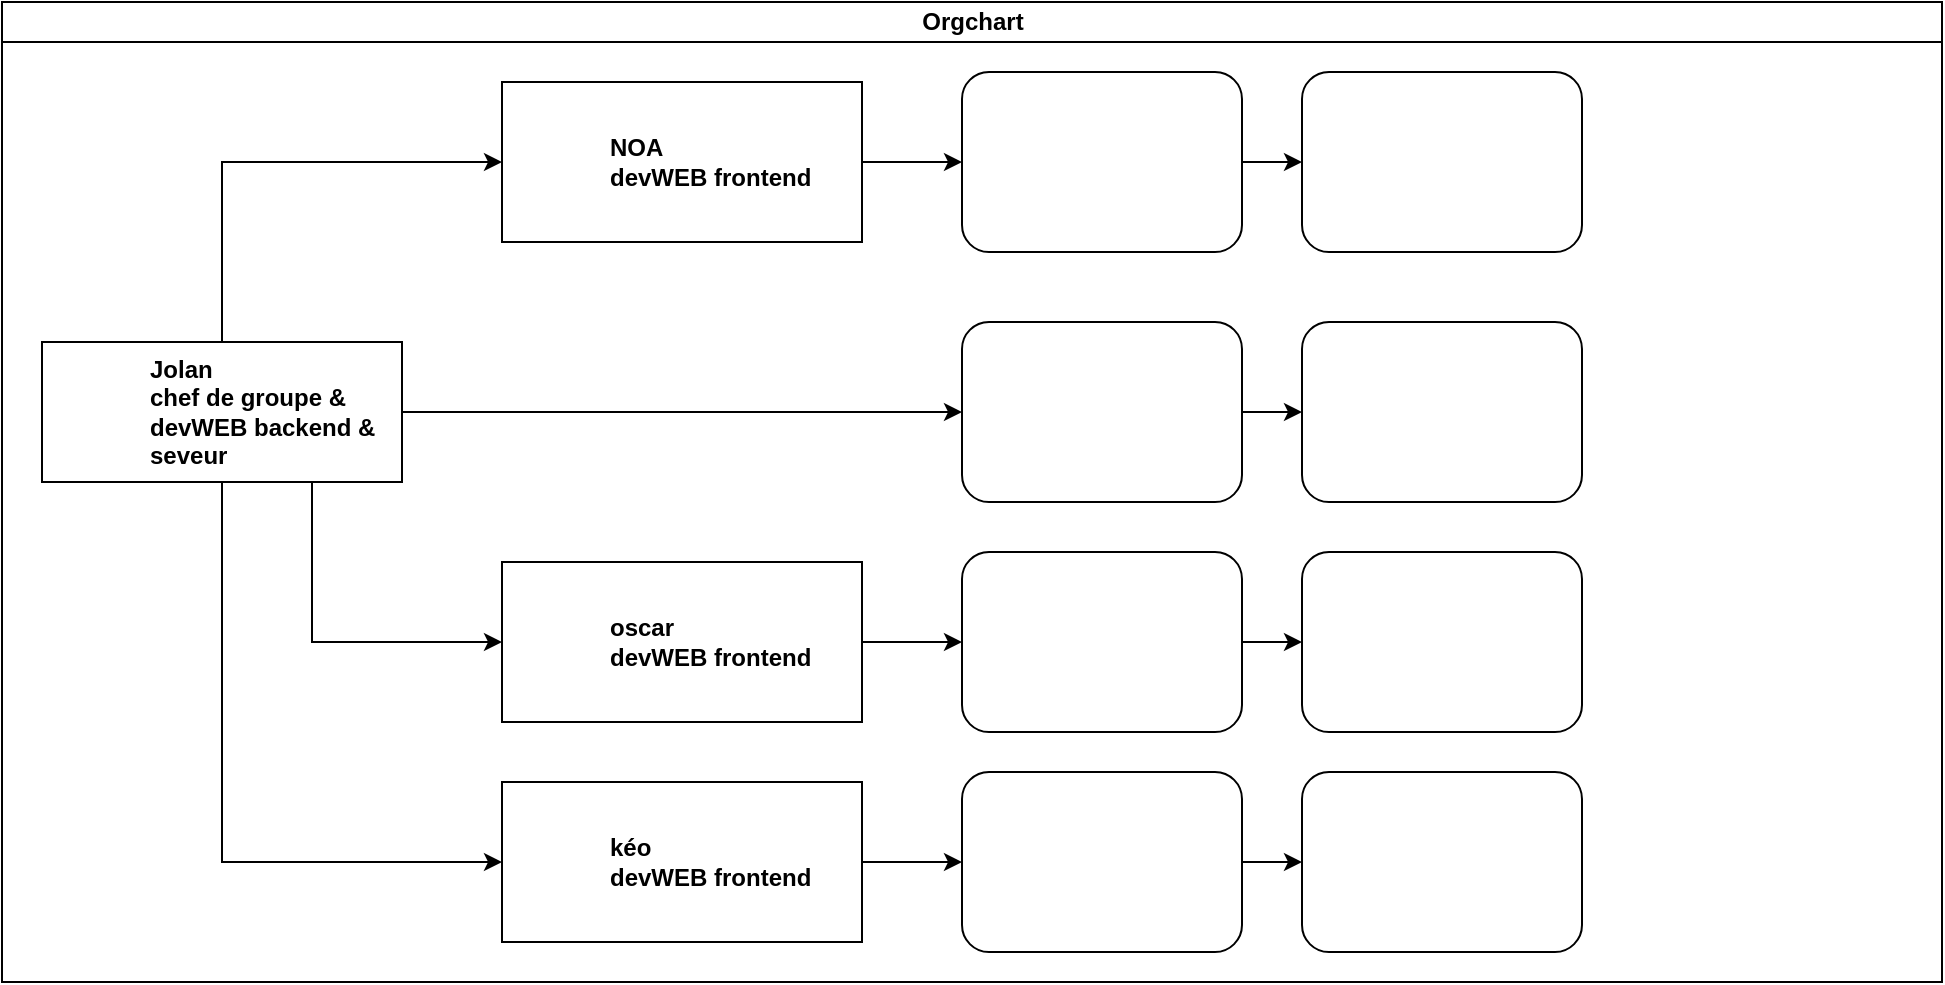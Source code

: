 <mxfile version="24.7.17">
  <diagram id="prtHgNgQTEPvFCAcTncT" name="Page-1">
    <mxGraphModel dx="943" dy="661" grid="1" gridSize="10" guides="1" tooltips="1" connect="1" arrows="1" fold="1" page="1" pageScale="1" pageWidth="827" pageHeight="1169" math="0" shadow="0">
      <root>
        <mxCell id="0" />
        <mxCell id="1" parent="0" />
        <mxCell id="dNxyNK7c78bLwvsdeMH5-11" value="Orgchart" style="swimlane;html=1;startSize=20;horizontal=1;containerType=tree;glass=0;" parent="1" vertex="1">
          <mxGeometry x="50" y="130" width="970" height="490" as="geometry" />
        </mxCell>
        <mxCell id="XbUE1UgDBmqDGA2ws4z2-6" style="edgeStyle=orthogonalEdgeStyle;rounded=0;orthogonalLoop=1;jettySize=auto;html=1;exitX=0.5;exitY=0;exitDx=0;exitDy=0;entryX=0;entryY=0.5;entryDx=0;entryDy=0;" edge="1" parent="dNxyNK7c78bLwvsdeMH5-11" source="dNxyNK7c78bLwvsdeMH5-12" target="dNxyNK7c78bLwvsdeMH5-14">
          <mxGeometry relative="1" as="geometry" />
        </mxCell>
        <mxCell id="XbUE1UgDBmqDGA2ws4z2-7" style="edgeStyle=orthogonalEdgeStyle;rounded=0;orthogonalLoop=1;jettySize=auto;html=1;exitX=0.5;exitY=1;exitDx=0;exitDy=0;entryX=0;entryY=0.5;entryDx=0;entryDy=0;" edge="1" parent="dNxyNK7c78bLwvsdeMH5-11" source="dNxyNK7c78bLwvsdeMH5-12" target="dNxyNK7c78bLwvsdeMH5-16">
          <mxGeometry relative="1" as="geometry" />
        </mxCell>
        <mxCell id="XbUE1UgDBmqDGA2ws4z2-8" style="edgeStyle=orthogonalEdgeStyle;rounded=0;orthogonalLoop=1;jettySize=auto;html=1;exitX=0.75;exitY=1;exitDx=0;exitDy=0;entryX=0;entryY=0.5;entryDx=0;entryDy=0;" edge="1" parent="dNxyNK7c78bLwvsdeMH5-11" source="dNxyNK7c78bLwvsdeMH5-12" target="dNxyNK7c78bLwvsdeMH5-18">
          <mxGeometry relative="1" as="geometry" />
        </mxCell>
        <mxCell id="XbUE1UgDBmqDGA2ws4z2-19" style="edgeStyle=orthogonalEdgeStyle;rounded=0;orthogonalLoop=1;jettySize=auto;html=1;exitX=1;exitY=0.5;exitDx=0;exitDy=0;entryX=0;entryY=0.5;entryDx=0;entryDy=0;" edge="1" parent="dNxyNK7c78bLwvsdeMH5-11" source="dNxyNK7c78bLwvsdeMH5-12" target="XbUE1UgDBmqDGA2ws4z2-18">
          <mxGeometry relative="1" as="geometry" />
        </mxCell>
        <UserObject label="Jolan&lt;div&gt;chef de groupe &amp;amp;&lt;/div&gt;&lt;div&gt;devWEB backend &amp;amp;&lt;/div&gt;&lt;div&gt;seveur&lt;/div&gt;" name="Tessa Miller" position="CFO" location="Office 1" email="me@example.com" placeholders="1" link="https://www.draw.io" id="dNxyNK7c78bLwvsdeMH5-12">
          <mxCell style="label;image=https://cdn3.iconfinder.com/data/icons/user-avatars-1/512/users-3-128.png;whiteSpace=wrap;html=1;rounded=0;glass=0;treeMoving=1;treeFolding=1;" parent="dNxyNK7c78bLwvsdeMH5-11" vertex="1">
            <mxGeometry x="20" y="170" width="180" height="70" as="geometry" />
          </mxCell>
        </UserObject>
        <mxCell id="XbUE1UgDBmqDGA2ws4z2-22" style="edgeStyle=orthogonalEdgeStyle;rounded=0;orthogonalLoop=1;jettySize=auto;html=1;exitX=1;exitY=0.5;exitDx=0;exitDy=0;entryX=0;entryY=0.5;entryDx=0;entryDy=0;" edge="1" parent="dNxyNK7c78bLwvsdeMH5-11" source="dNxyNK7c78bLwvsdeMH5-14" target="XbUE1UgDBmqDGA2ws4z2-11">
          <mxGeometry relative="1" as="geometry" />
        </mxCell>
        <UserObject label="NOA&lt;br&gt;&lt;div&gt;devWEB frontend&lt;/div&gt;" name="Edward Morrison" position="Brand Manager" location="Office 2" email="me@example.com" placeholders="1" link="https://www.draw.io" id="dNxyNK7c78bLwvsdeMH5-14">
          <mxCell style="label;image=https://cdn3.iconfinder.com/data/icons/user-avatars-1/512/users-10-3-128.png;whiteSpace=wrap;html=1;rounded=0;glass=0;treeFolding=1;treeMoving=1;" parent="dNxyNK7c78bLwvsdeMH5-11" vertex="1">
            <mxGeometry x="250" y="40" width="180" height="80" as="geometry" />
          </mxCell>
        </UserObject>
        <mxCell id="XbUE1UgDBmqDGA2ws4z2-21" style="edgeStyle=orthogonalEdgeStyle;rounded=0;orthogonalLoop=1;jettySize=auto;html=1;exitX=1;exitY=0.5;exitDx=0;exitDy=0;entryX=0;entryY=0.5;entryDx=0;entryDy=0;" edge="1" parent="dNxyNK7c78bLwvsdeMH5-11" source="dNxyNK7c78bLwvsdeMH5-16" target="XbUE1UgDBmqDGA2ws4z2-16">
          <mxGeometry relative="1" as="geometry" />
        </mxCell>
        <UserObject label="&lt;div&gt;kéo&lt;/div&gt;devWEB frontend" name="Evan Valet" position="HR Director" location="Office 4" email="me@example.com" placeholders="1" link="https://www.draw.io" id="dNxyNK7c78bLwvsdeMH5-16">
          <mxCell style="label;image=https://cdn3.iconfinder.com/data/icons/user-avatars-1/512/users-9-2-128.png;whiteSpace=wrap;html=1;rounded=0;glass=0;treeFolding=1;treeMoving=1;" parent="dNxyNK7c78bLwvsdeMH5-11" vertex="1">
            <mxGeometry x="250" y="390" width="180" height="80" as="geometry" />
          </mxCell>
        </UserObject>
        <mxCell id="XbUE1UgDBmqDGA2ws4z2-20" style="edgeStyle=orthogonalEdgeStyle;rounded=0;orthogonalLoop=1;jettySize=auto;html=1;exitX=1;exitY=0.5;exitDx=0;exitDy=0;entryX=0;entryY=0.5;entryDx=0;entryDy=0;" edge="1" parent="dNxyNK7c78bLwvsdeMH5-11" source="dNxyNK7c78bLwvsdeMH5-18" target="XbUE1UgDBmqDGA2ws4z2-17">
          <mxGeometry relative="1" as="geometry" />
        </mxCell>
        <UserObject label="&lt;div&gt;oscar&lt;/div&gt;devWEB frontend" name="Alison Donovan" position="System Admin" location="Office 3" email="me@example.com" placeholders="1" link="https://www.draw.io" id="dNxyNK7c78bLwvsdeMH5-18">
          <mxCell style="label;image=https://cdn3.iconfinder.com/data/icons/user-avatars-1/512/users-2-128.png;whiteSpace=wrap;html=1;rounded=0;glass=0;" parent="dNxyNK7c78bLwvsdeMH5-11" vertex="1">
            <mxGeometry x="250" y="280" width="180" height="80" as="geometry" />
          </mxCell>
        </UserObject>
        <mxCell id="XbUE1UgDBmqDGA2ws4z2-30" style="edgeStyle=orthogonalEdgeStyle;rounded=0;orthogonalLoop=1;jettySize=auto;html=1;exitX=1;exitY=0.5;exitDx=0;exitDy=0;entryX=0;entryY=0.5;entryDx=0;entryDy=0;" edge="1" parent="dNxyNK7c78bLwvsdeMH5-11" source="XbUE1UgDBmqDGA2ws4z2-11" target="XbUE1UgDBmqDGA2ws4z2-23">
          <mxGeometry relative="1" as="geometry" />
        </mxCell>
        <mxCell id="XbUE1UgDBmqDGA2ws4z2-11" value="" style="rounded=1;whiteSpace=wrap;html=1;" vertex="1" parent="dNxyNK7c78bLwvsdeMH5-11">
          <mxGeometry x="480" y="35" width="140" height="90" as="geometry" />
        </mxCell>
        <mxCell id="XbUE1UgDBmqDGA2ws4z2-27" style="edgeStyle=orthogonalEdgeStyle;rounded=0;orthogonalLoop=1;jettySize=auto;html=1;exitX=1;exitY=0.5;exitDx=0;exitDy=0;entryX=0;entryY=0.5;entryDx=0;entryDy=0;" edge="1" parent="dNxyNK7c78bLwvsdeMH5-11" source="XbUE1UgDBmqDGA2ws4z2-16" target="XbUE1UgDBmqDGA2ws4z2-26">
          <mxGeometry relative="1" as="geometry" />
        </mxCell>
        <mxCell id="XbUE1UgDBmqDGA2ws4z2-16" value="" style="rounded=1;whiteSpace=wrap;html=1;" vertex="1" parent="dNxyNK7c78bLwvsdeMH5-11">
          <mxGeometry x="480" y="385" width="140" height="90" as="geometry" />
        </mxCell>
        <mxCell id="XbUE1UgDBmqDGA2ws4z2-28" style="edgeStyle=orthogonalEdgeStyle;rounded=0;orthogonalLoop=1;jettySize=auto;html=1;exitX=1;exitY=0.5;exitDx=0;exitDy=0;entryX=0;entryY=0.5;entryDx=0;entryDy=0;" edge="1" parent="dNxyNK7c78bLwvsdeMH5-11" source="XbUE1UgDBmqDGA2ws4z2-17" target="XbUE1UgDBmqDGA2ws4z2-25">
          <mxGeometry relative="1" as="geometry" />
        </mxCell>
        <mxCell id="XbUE1UgDBmqDGA2ws4z2-17" value="" style="rounded=1;whiteSpace=wrap;html=1;" vertex="1" parent="dNxyNK7c78bLwvsdeMH5-11">
          <mxGeometry x="480" y="275" width="140" height="90" as="geometry" />
        </mxCell>
        <mxCell id="XbUE1UgDBmqDGA2ws4z2-29" style="edgeStyle=orthogonalEdgeStyle;rounded=0;orthogonalLoop=1;jettySize=auto;html=1;exitX=1;exitY=0.5;exitDx=0;exitDy=0;entryX=0;entryY=0.5;entryDx=0;entryDy=0;" edge="1" parent="dNxyNK7c78bLwvsdeMH5-11" source="XbUE1UgDBmqDGA2ws4z2-18" target="XbUE1UgDBmqDGA2ws4z2-24">
          <mxGeometry relative="1" as="geometry" />
        </mxCell>
        <mxCell id="XbUE1UgDBmqDGA2ws4z2-18" value="" style="rounded=1;whiteSpace=wrap;html=1;" vertex="1" parent="dNxyNK7c78bLwvsdeMH5-11">
          <mxGeometry x="480" y="160" width="140" height="90" as="geometry" />
        </mxCell>
        <mxCell id="XbUE1UgDBmqDGA2ws4z2-23" value="" style="rounded=1;whiteSpace=wrap;html=1;" vertex="1" parent="dNxyNK7c78bLwvsdeMH5-11">
          <mxGeometry x="650" y="35" width="140" height="90" as="geometry" />
        </mxCell>
        <mxCell id="XbUE1UgDBmqDGA2ws4z2-24" value="" style="rounded=1;whiteSpace=wrap;html=1;" vertex="1" parent="dNxyNK7c78bLwvsdeMH5-11">
          <mxGeometry x="650" y="160" width="140" height="90" as="geometry" />
        </mxCell>
        <mxCell id="XbUE1UgDBmqDGA2ws4z2-25" value="" style="rounded=1;whiteSpace=wrap;html=1;" vertex="1" parent="dNxyNK7c78bLwvsdeMH5-11">
          <mxGeometry x="650" y="275" width="140" height="90" as="geometry" />
        </mxCell>
        <mxCell id="XbUE1UgDBmqDGA2ws4z2-26" value="" style="rounded=1;whiteSpace=wrap;html=1;" vertex="1" parent="dNxyNK7c78bLwvsdeMH5-11">
          <mxGeometry x="650" y="385" width="140" height="90" as="geometry" />
        </mxCell>
      </root>
    </mxGraphModel>
  </diagram>
</mxfile>
